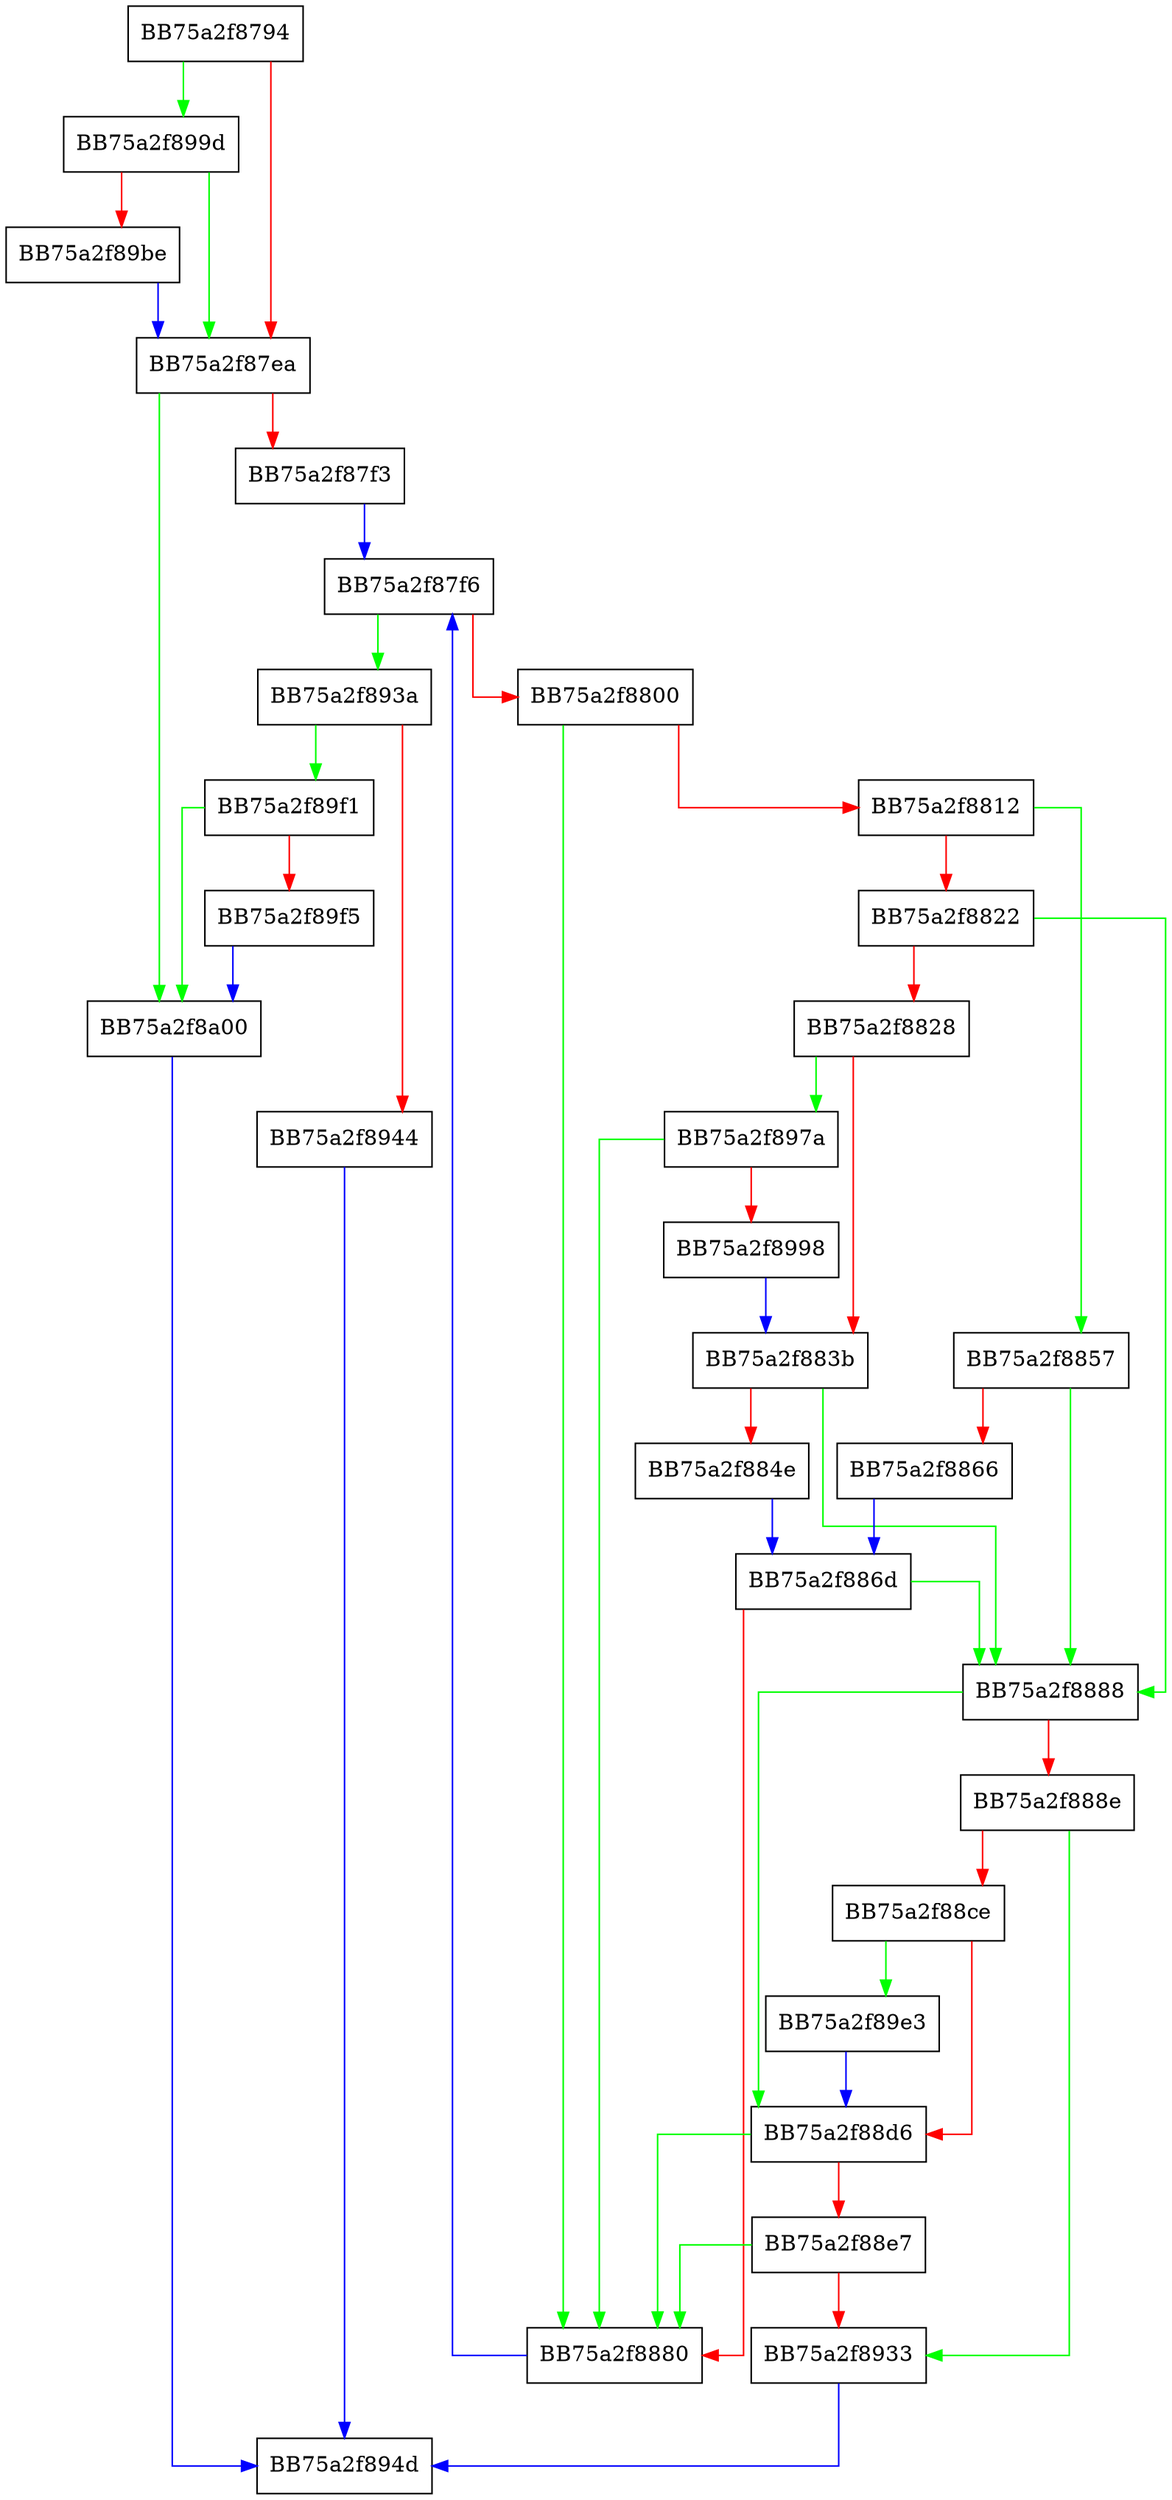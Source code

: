digraph PCODE_FindVirus {
  node [shape="box"];
  graph [splines=ortho];
  BB75a2f8794 -> BB75a2f899d [color="green"];
  BB75a2f8794 -> BB75a2f87ea [color="red"];
  BB75a2f87ea -> BB75a2f8a00 [color="green"];
  BB75a2f87ea -> BB75a2f87f3 [color="red"];
  BB75a2f87f3 -> BB75a2f87f6 [color="blue"];
  BB75a2f87f6 -> BB75a2f893a [color="green"];
  BB75a2f87f6 -> BB75a2f8800 [color="red"];
  BB75a2f8800 -> BB75a2f8880 [color="green"];
  BB75a2f8800 -> BB75a2f8812 [color="red"];
  BB75a2f8812 -> BB75a2f8857 [color="green"];
  BB75a2f8812 -> BB75a2f8822 [color="red"];
  BB75a2f8822 -> BB75a2f8888 [color="green"];
  BB75a2f8822 -> BB75a2f8828 [color="red"];
  BB75a2f8828 -> BB75a2f897a [color="green"];
  BB75a2f8828 -> BB75a2f883b [color="red"];
  BB75a2f883b -> BB75a2f8888 [color="green"];
  BB75a2f883b -> BB75a2f884e [color="red"];
  BB75a2f884e -> BB75a2f886d [color="blue"];
  BB75a2f8857 -> BB75a2f8888 [color="green"];
  BB75a2f8857 -> BB75a2f8866 [color="red"];
  BB75a2f8866 -> BB75a2f886d [color="blue"];
  BB75a2f886d -> BB75a2f8888 [color="green"];
  BB75a2f886d -> BB75a2f8880 [color="red"];
  BB75a2f8880 -> BB75a2f87f6 [color="blue"];
  BB75a2f8888 -> BB75a2f88d6 [color="green"];
  BB75a2f8888 -> BB75a2f888e [color="red"];
  BB75a2f888e -> BB75a2f8933 [color="green"];
  BB75a2f888e -> BB75a2f88ce [color="red"];
  BB75a2f88ce -> BB75a2f89e3 [color="green"];
  BB75a2f88ce -> BB75a2f88d6 [color="red"];
  BB75a2f88d6 -> BB75a2f8880 [color="green"];
  BB75a2f88d6 -> BB75a2f88e7 [color="red"];
  BB75a2f88e7 -> BB75a2f8880 [color="green"];
  BB75a2f88e7 -> BB75a2f8933 [color="red"];
  BB75a2f8933 -> BB75a2f894d [color="blue"];
  BB75a2f893a -> BB75a2f89f1 [color="green"];
  BB75a2f893a -> BB75a2f8944 [color="red"];
  BB75a2f8944 -> BB75a2f894d [color="blue"];
  BB75a2f897a -> BB75a2f8880 [color="green"];
  BB75a2f897a -> BB75a2f8998 [color="red"];
  BB75a2f8998 -> BB75a2f883b [color="blue"];
  BB75a2f899d -> BB75a2f87ea [color="green"];
  BB75a2f899d -> BB75a2f89be [color="red"];
  BB75a2f89be -> BB75a2f87ea [color="blue"];
  BB75a2f89e3 -> BB75a2f88d6 [color="blue"];
  BB75a2f89f1 -> BB75a2f8a00 [color="green"];
  BB75a2f89f1 -> BB75a2f89f5 [color="red"];
  BB75a2f89f5 -> BB75a2f8a00 [color="blue"];
  BB75a2f8a00 -> BB75a2f894d [color="blue"];
}